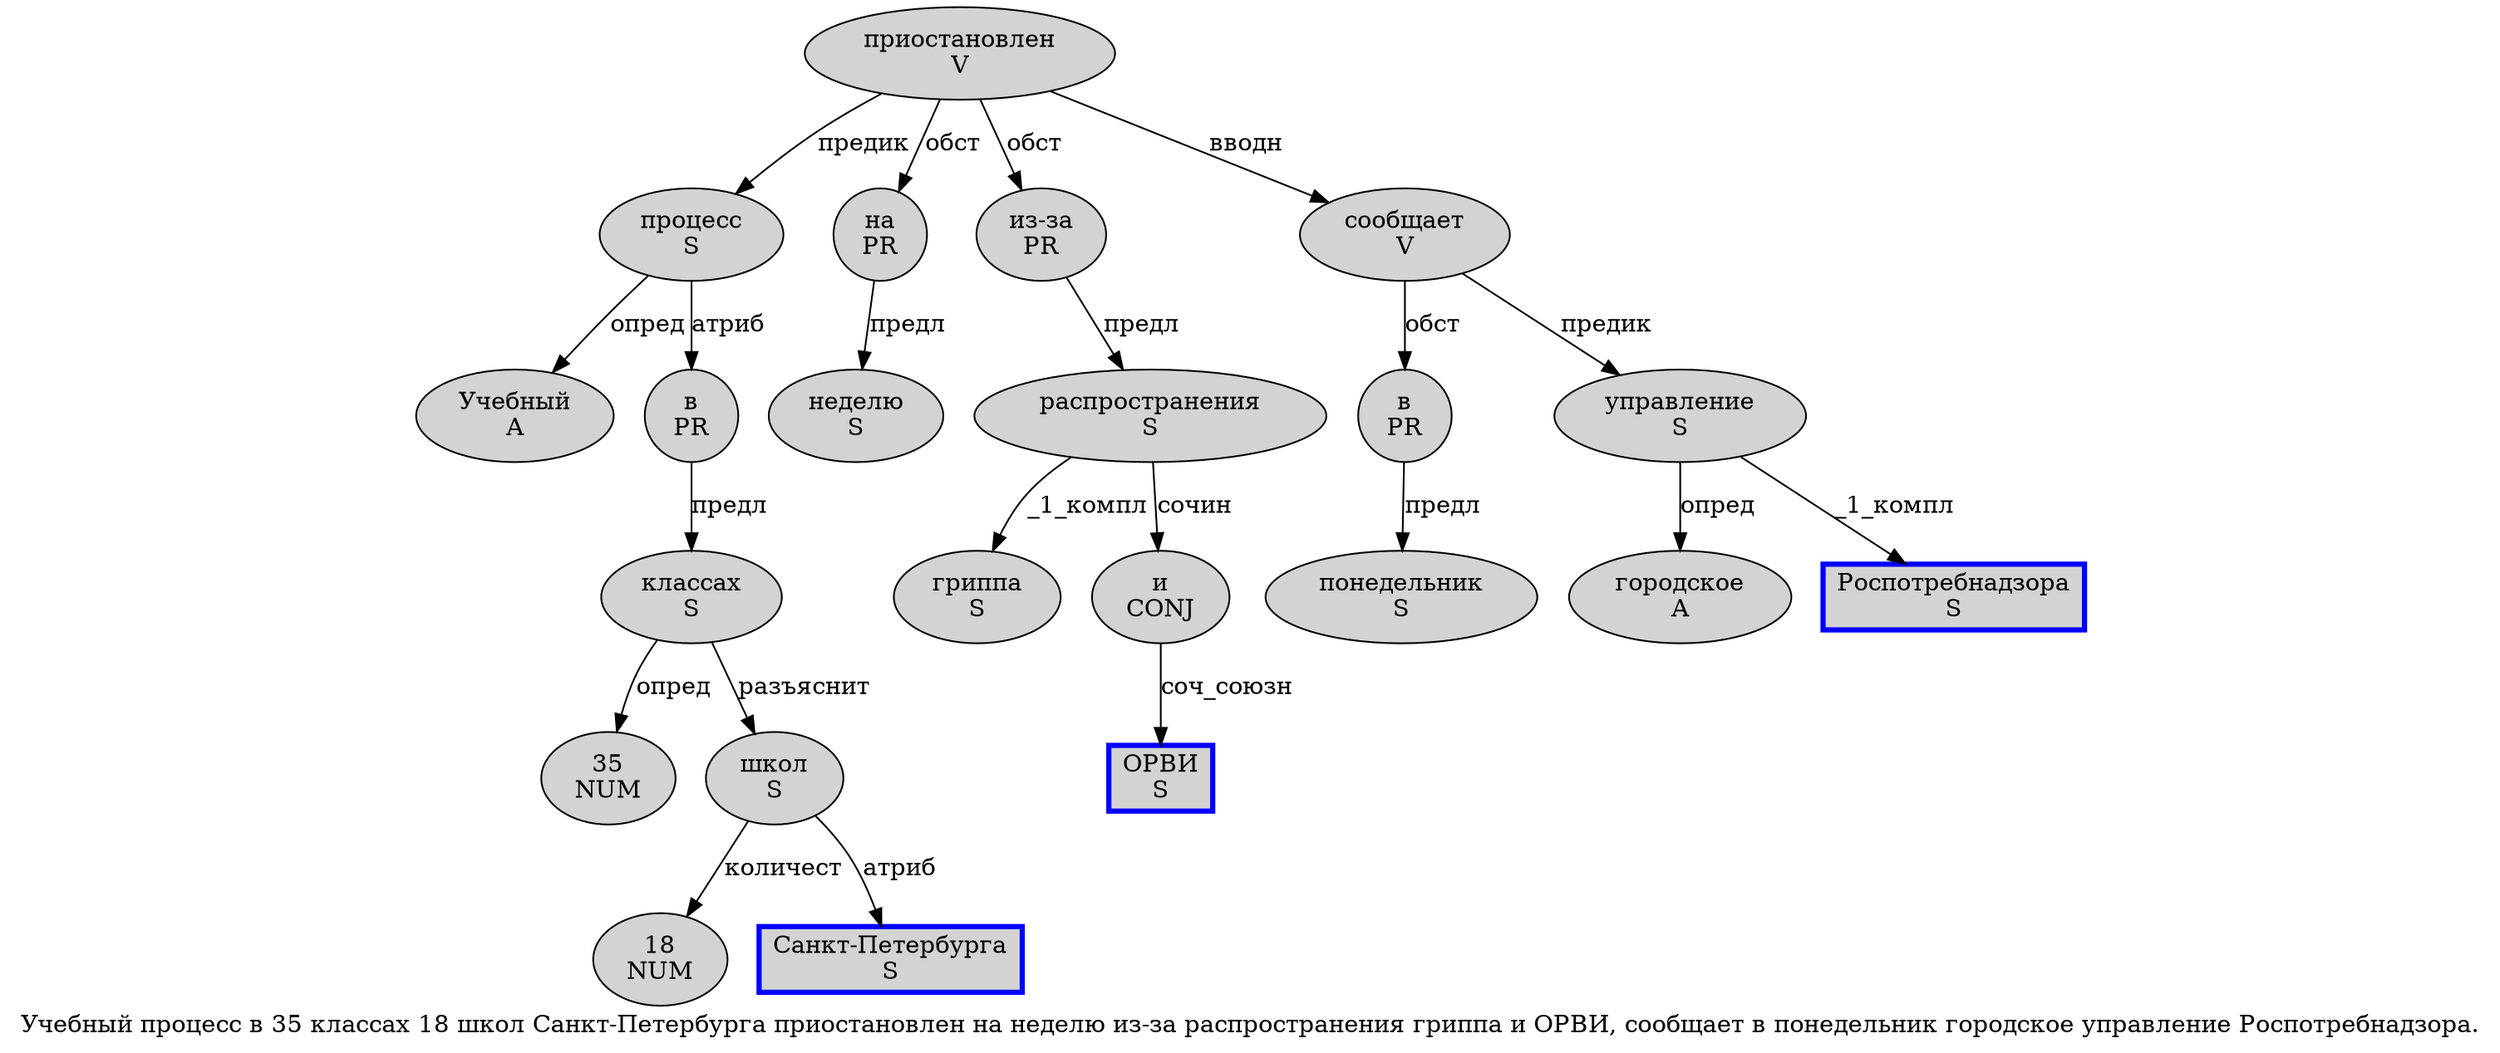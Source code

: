 digraph SENTENCE_792 {
	graph [label="Учебный процесс в 35 классах 18 школ Санкт-Петербурга приостановлен на неделю из-за распространения гриппа и ОРВИ, сообщает в понедельник городское управление Роспотребнадзора."]
	node [style=filled]
		0 [label="Учебный
A" color="" fillcolor=lightgray penwidth=1 shape=ellipse]
		1 [label="процесс
S" color="" fillcolor=lightgray penwidth=1 shape=ellipse]
		2 [label="в
PR" color="" fillcolor=lightgray penwidth=1 shape=ellipse]
		3 [label="35
NUM" color="" fillcolor=lightgray penwidth=1 shape=ellipse]
		4 [label="классах
S" color="" fillcolor=lightgray penwidth=1 shape=ellipse]
		5 [label="18
NUM" color="" fillcolor=lightgray penwidth=1 shape=ellipse]
		6 [label="школ
S" color="" fillcolor=lightgray penwidth=1 shape=ellipse]
		7 [label="Санкт-Петербурга
S" color=blue fillcolor=lightgray penwidth=3 shape=box]
		8 [label="приостановлен
V" color="" fillcolor=lightgray penwidth=1 shape=ellipse]
		9 [label="на
PR" color="" fillcolor=lightgray penwidth=1 shape=ellipse]
		10 [label="неделю
S" color="" fillcolor=lightgray penwidth=1 shape=ellipse]
		11 [label="из-за
PR" color="" fillcolor=lightgray penwidth=1 shape=ellipse]
		12 [label="распространения
S" color="" fillcolor=lightgray penwidth=1 shape=ellipse]
		13 [label="гриппа
S" color="" fillcolor=lightgray penwidth=1 shape=ellipse]
		14 [label="и
CONJ" color="" fillcolor=lightgray penwidth=1 shape=ellipse]
		15 [label="ОРВИ
S" color=blue fillcolor=lightgray penwidth=3 shape=box]
		17 [label="сообщает
V" color="" fillcolor=lightgray penwidth=1 shape=ellipse]
		18 [label="в
PR" color="" fillcolor=lightgray penwidth=1 shape=ellipse]
		19 [label="понедельник
S" color="" fillcolor=lightgray penwidth=1 shape=ellipse]
		20 [label="городское
A" color="" fillcolor=lightgray penwidth=1 shape=ellipse]
		21 [label="управление
S" color="" fillcolor=lightgray penwidth=1 shape=ellipse]
		22 [label="Роспотребнадзора
S" color=blue fillcolor=lightgray penwidth=3 shape=box]
			6 -> 5 [label="количест"]
			6 -> 7 [label="атриб"]
			1 -> 0 [label="опред"]
			1 -> 2 [label="атриб"]
			17 -> 18 [label="обст"]
			17 -> 21 [label="предик"]
			4 -> 3 [label="опред"]
			4 -> 6 [label="разъяснит"]
			11 -> 12 [label="предл"]
			18 -> 19 [label="предл"]
			21 -> 20 [label="опред"]
			21 -> 22 [label="_1_компл"]
			12 -> 13 [label="_1_компл"]
			12 -> 14 [label="сочин"]
			14 -> 15 [label="соч_союзн"]
			2 -> 4 [label="предл"]
			8 -> 1 [label="предик"]
			8 -> 9 [label="обст"]
			8 -> 11 [label="обст"]
			8 -> 17 [label="вводн"]
			9 -> 10 [label="предл"]
}